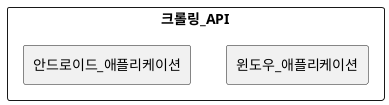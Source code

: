 @startuml


rectangle 크롤링_API {
    rectangle 윈도우_애플리케이션 {
    }

    rectangle 안드로이드_애플리케이션 {
    }
}

@enduml